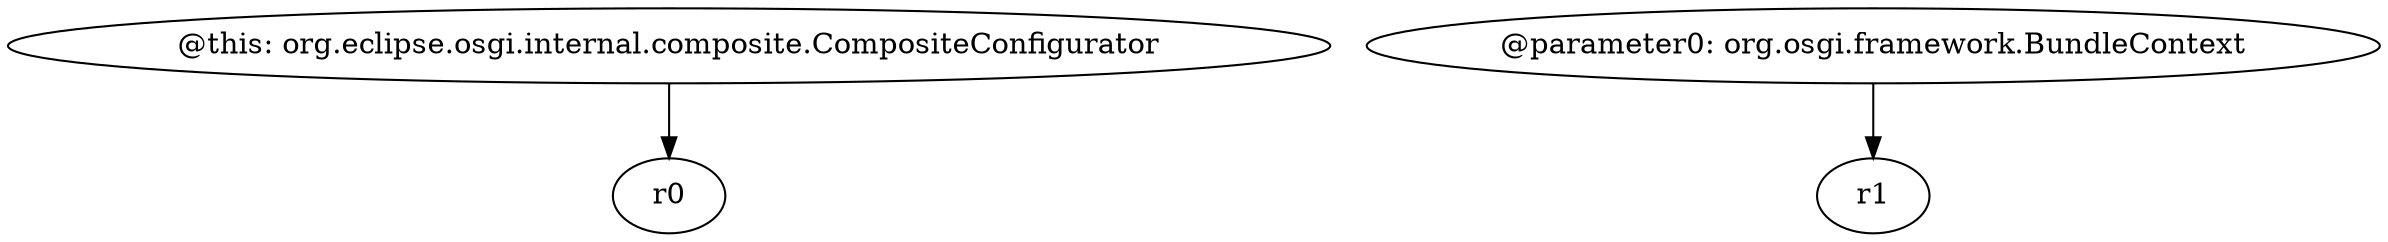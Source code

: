 digraph g {
0[label="@this: org.eclipse.osgi.internal.composite.CompositeConfigurator"]
1[label="r0"]
0->1[label=""]
2[label="@parameter0: org.osgi.framework.BundleContext"]
3[label="r1"]
2->3[label=""]
}